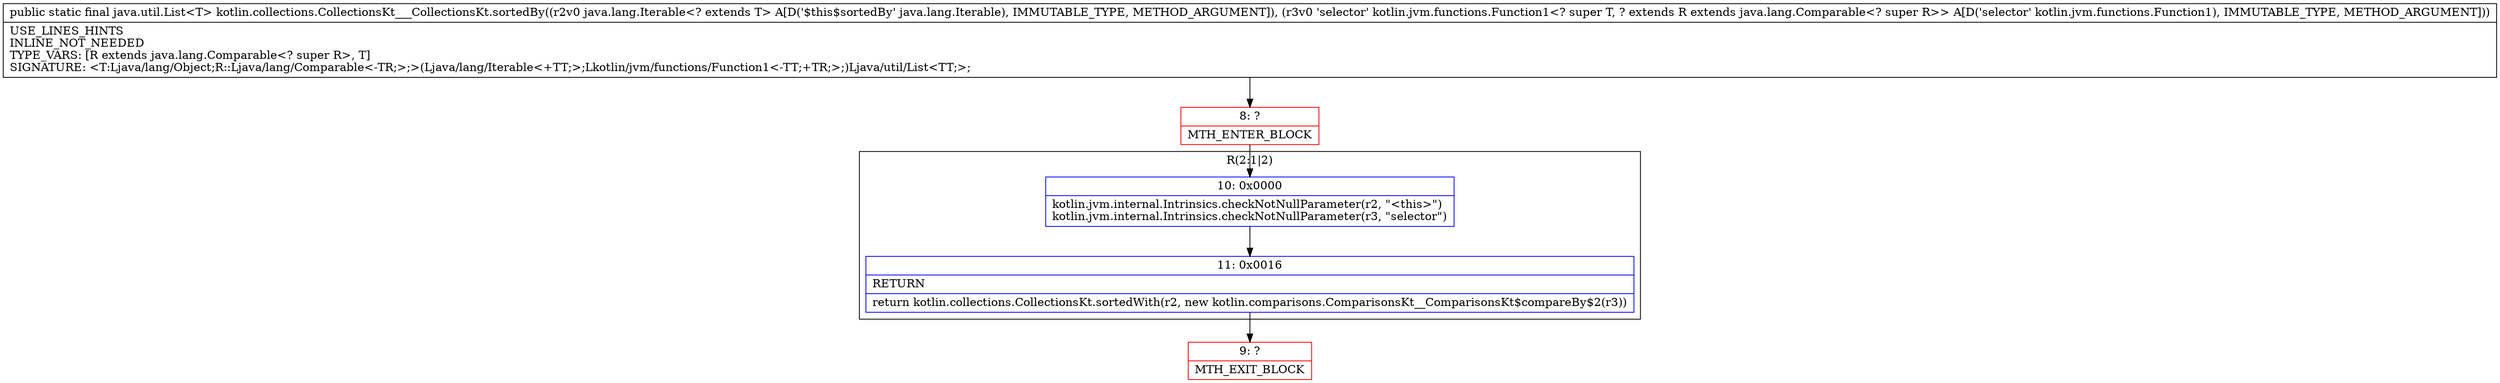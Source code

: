 digraph "CFG forkotlin.collections.CollectionsKt___CollectionsKt.sortedBy(Ljava\/lang\/Iterable;Lkotlin\/jvm\/functions\/Function1;)Ljava\/util\/List;" {
subgraph cluster_Region_1663649331 {
label = "R(2:1|2)";
node [shape=record,color=blue];
Node_10 [shape=record,label="{10\:\ 0x0000|kotlin.jvm.internal.Intrinsics.checkNotNullParameter(r2, \"\<this\>\")\lkotlin.jvm.internal.Intrinsics.checkNotNullParameter(r3, \"selector\")\l}"];
Node_11 [shape=record,label="{11\:\ 0x0016|RETURN\l|return kotlin.collections.CollectionsKt.sortedWith(r2, new kotlin.comparisons.ComparisonsKt__ComparisonsKt$compareBy$2(r3))\l}"];
}
Node_8 [shape=record,color=red,label="{8\:\ ?|MTH_ENTER_BLOCK\l}"];
Node_9 [shape=record,color=red,label="{9\:\ ?|MTH_EXIT_BLOCK\l}"];
MethodNode[shape=record,label="{public static final java.util.List\<T\> kotlin.collections.CollectionsKt___CollectionsKt.sortedBy((r2v0 java.lang.Iterable\<? extends T\> A[D('$this$sortedBy' java.lang.Iterable), IMMUTABLE_TYPE, METHOD_ARGUMENT]), (r3v0 'selector' kotlin.jvm.functions.Function1\<? super T, ? extends R extends java.lang.Comparable\<? super R\>\> A[D('selector' kotlin.jvm.functions.Function1), IMMUTABLE_TYPE, METHOD_ARGUMENT]))  | USE_LINES_HINTS\lINLINE_NOT_NEEDED\lTYPE_VARS: [R extends java.lang.Comparable\<? super R\>, T]\lSIGNATURE: \<T:Ljava\/lang\/Object;R::Ljava\/lang\/Comparable\<\-TR;\>;\>(Ljava\/lang\/Iterable\<+TT;\>;Lkotlin\/jvm\/functions\/Function1\<\-TT;+TR;\>;)Ljava\/util\/List\<TT;\>;\l}"];
MethodNode -> Node_8;Node_10 -> Node_11;
Node_11 -> Node_9;
Node_8 -> Node_10;
}

